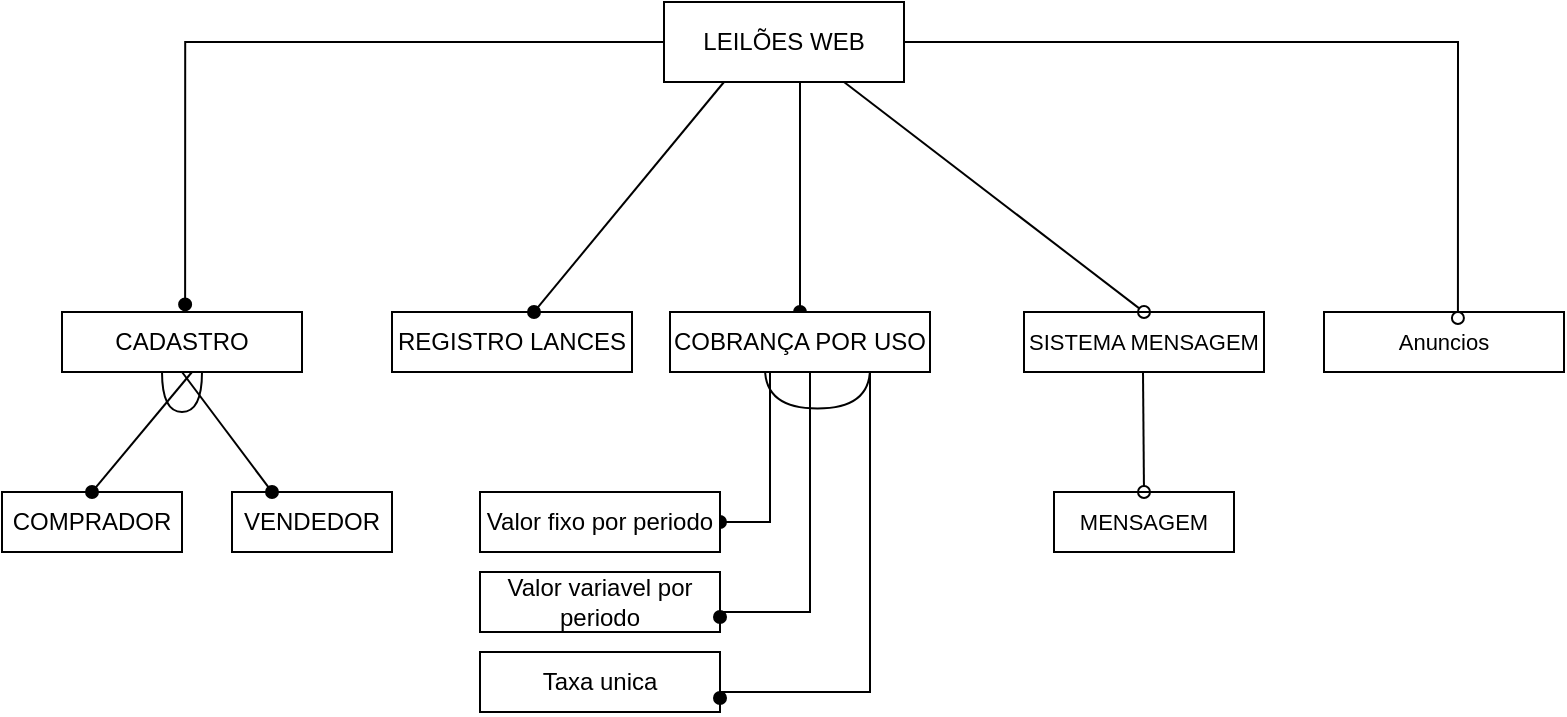 <mxfile version="22.1.4" type="device">
  <diagram name="Página-1" id="uWC9v-ducssEwqi5SsYS">
    <mxGraphModel dx="1035" dy="555" grid="1" gridSize="10" guides="1" tooltips="1" connect="1" arrows="1" fold="1" page="1" pageScale="1" pageWidth="827" pageHeight="1169" math="0" shadow="0">
      <root>
        <mxCell id="0" />
        <mxCell id="1" parent="0" />
        <mxCell id="D8uAMDQyfGPtoSX972Os-81" value="" style="shape=or;whiteSpace=wrap;html=1;rotation=90;" vertex="1" parent="1">
          <mxGeometry x="496.75" y="752" width="20" height="52.5" as="geometry" />
        </mxCell>
        <mxCell id="D8uAMDQyfGPtoSX972Os-54" value="" style="shape=or;whiteSpace=wrap;html=1;rotation=90;" vertex="1" parent="1">
          <mxGeometry x="179" y="770" width="20" height="20" as="geometry" />
        </mxCell>
        <mxCell id="D8uAMDQyfGPtoSX972Os-43" style="edgeStyle=orthogonalEdgeStyle;rounded=0;orthogonalLoop=1;jettySize=auto;html=1;endArrow=oval;endFill=1;entryX=0.513;entryY=-0.127;entryDx=0;entryDy=0;entryPerimeter=0;" edge="1" parent="1" source="D8uAMDQyfGPtoSX972Os-38" target="D8uAMDQyfGPtoSX972Os-39">
          <mxGeometry relative="1" as="geometry">
            <mxPoint x="338" y="620" as="sourcePoint" />
            <mxPoint x="120" y="730" as="targetPoint" />
            <Array as="points">
              <mxPoint x="190" y="605" />
            </Array>
          </mxGeometry>
        </mxCell>
        <mxCell id="D8uAMDQyfGPtoSX972Os-63" style="edgeStyle=orthogonalEdgeStyle;rounded=0;orthogonalLoop=1;jettySize=auto;html=1;exitX=0.75;exitY=1;exitDx=0;exitDy=0;entryX=0.5;entryY=0;entryDx=0;entryDy=0;endArrow=oval;endFill=1;" edge="1" parent="1" target="D8uAMDQyfGPtoSX972Os-41">
          <mxGeometry relative="1" as="geometry">
            <mxPoint x="493" y="625" as="sourcePoint" />
            <Array as="points">
              <mxPoint x="498" y="625" />
            </Array>
          </mxGeometry>
        </mxCell>
        <mxCell id="D8uAMDQyfGPtoSX972Os-38" value="LEILÕES WEB" style="rounded=0;whiteSpace=wrap;html=1;" vertex="1" parent="1">
          <mxGeometry x="430" y="585" width="120" height="40" as="geometry" />
        </mxCell>
        <mxCell id="D8uAMDQyfGPtoSX972Os-39" value="CADASTRO" style="rounded=0;whiteSpace=wrap;html=1;" vertex="1" parent="1">
          <mxGeometry x="129" y="740" width="120" height="30" as="geometry" />
        </mxCell>
        <mxCell id="D8uAMDQyfGPtoSX972Os-69" style="edgeStyle=orthogonalEdgeStyle;rounded=0;orthogonalLoop=1;jettySize=auto;html=1;exitX=0.4;exitY=1;exitDx=0;exitDy=0;entryX=1;entryY=0.5;entryDx=0;entryDy=0;endArrow=oval;endFill=1;exitPerimeter=0;" edge="1" parent="1" source="D8uAMDQyfGPtoSX972Os-41" target="D8uAMDQyfGPtoSX972Os-68">
          <mxGeometry relative="1" as="geometry">
            <mxPoint x="483" y="781.26" as="sourcePoint" />
            <Array as="points">
              <mxPoint x="483" y="770" />
              <mxPoint x="483" y="845" />
            </Array>
          </mxGeometry>
        </mxCell>
        <mxCell id="D8uAMDQyfGPtoSX972Os-41" value="COBRANÇA POR USO" style="rounded=0;whiteSpace=wrap;html=1;" vertex="1" parent="1">
          <mxGeometry x="433" y="740" width="130" height="30" as="geometry" />
        </mxCell>
        <mxCell id="D8uAMDQyfGPtoSX972Os-42" value="REGISTRO LANCES" style="rounded=0;whiteSpace=wrap;html=1;" vertex="1" parent="1">
          <mxGeometry x="294" y="740" width="120" height="30" as="geometry" />
        </mxCell>
        <mxCell id="D8uAMDQyfGPtoSX972Os-44" value="COMPRADOR" style="rounded=0;whiteSpace=wrap;html=1;" vertex="1" parent="1">
          <mxGeometry x="99" y="830" width="90" height="30" as="geometry" />
        </mxCell>
        <mxCell id="D8uAMDQyfGPtoSX972Os-45" value="VENDEDOR" style="rounded=0;whiteSpace=wrap;html=1;" vertex="1" parent="1">
          <mxGeometry x="214" y="830" width="80" height="30" as="geometry" />
        </mxCell>
        <mxCell id="D8uAMDQyfGPtoSX972Os-52" value="" style="endArrow=oval;html=1;rounded=0;endFill=1;" edge="1" parent="1">
          <mxGeometry width="50" height="50" relative="1" as="geometry">
            <mxPoint x="194" y="770" as="sourcePoint" />
            <mxPoint x="144" y="830" as="targetPoint" />
          </mxGeometry>
        </mxCell>
        <mxCell id="D8uAMDQyfGPtoSX972Os-53" value="" style="endArrow=oval;html=1;rounded=0;endFill=1;exitX=0.5;exitY=1;exitDx=0;exitDy=0;" edge="1" parent="1" source="D8uAMDQyfGPtoSX972Os-39">
          <mxGeometry width="50" height="50" relative="1" as="geometry">
            <mxPoint x="194" y="770" as="sourcePoint" />
            <mxPoint x="234" y="830" as="targetPoint" />
          </mxGeometry>
        </mxCell>
        <mxCell id="D8uAMDQyfGPtoSX972Os-55" value="" style="endArrow=oval;html=1;rounded=0;endFill=1;" edge="1" parent="1" target="D8uAMDQyfGPtoSX972Os-54">
          <mxGeometry width="50" height="50" relative="1" as="geometry">
            <mxPoint x="194" y="770" as="sourcePoint" />
            <mxPoint x="234" y="830" as="targetPoint" />
          </mxGeometry>
        </mxCell>
        <mxCell id="D8uAMDQyfGPtoSX972Os-64" value="&lt;font style=&quot;font-size: 11px;&quot;&gt;SISTEMA MENSAGEM&lt;/font&gt;" style="rounded=0;whiteSpace=wrap;html=1;" vertex="1" parent="1">
          <mxGeometry x="610" y="740" width="120" height="30" as="geometry" />
        </mxCell>
        <mxCell id="D8uAMDQyfGPtoSX972Os-65" value="&lt;font style=&quot;font-size: 11px;&quot;&gt;MENSAGEM&lt;/font&gt;" style="rounded=0;whiteSpace=wrap;html=1;" vertex="1" parent="1">
          <mxGeometry x="625" y="830" width="90" height="30" as="geometry" />
        </mxCell>
        <mxCell id="D8uAMDQyfGPtoSX972Os-66" value="" style="endArrow=oval;html=1;rounded=0;endFill=0;entryX=0.5;entryY=0;entryDx=0;entryDy=0;" edge="1" parent="1" target="D8uAMDQyfGPtoSX972Os-65">
          <mxGeometry width="50" height="50" relative="1" as="geometry">
            <mxPoint x="669.5" y="770" as="sourcePoint" />
            <mxPoint x="670" y="820" as="targetPoint" />
          </mxGeometry>
        </mxCell>
        <mxCell id="D8uAMDQyfGPtoSX972Os-67" value="" style="endArrow=oval;html=1;rounded=0;endFill=0;entryX=0.5;entryY=0;entryDx=0;entryDy=0;exitX=0.75;exitY=1;exitDx=0;exitDy=0;" edge="1" parent="1" target="D8uAMDQyfGPtoSX972Os-64" source="D8uAMDQyfGPtoSX972Os-38">
          <mxGeometry width="50" height="50" relative="1" as="geometry">
            <mxPoint x="670" y="660" as="sourcePoint" />
            <mxPoint x="681.5" y="720" as="targetPoint" />
            <Array as="points" />
          </mxGeometry>
        </mxCell>
        <mxCell id="D8uAMDQyfGPtoSX972Os-68" value="Valor fixo por periodo" style="rounded=0;whiteSpace=wrap;html=1;" vertex="1" parent="1">
          <mxGeometry x="338" y="830" width="120" height="30" as="geometry" />
        </mxCell>
        <mxCell id="D8uAMDQyfGPtoSX972Os-70" value="&lt;font style=&quot;font-size: 11px;&quot;&gt;Anuncios&lt;/font&gt;" style="rounded=0;whiteSpace=wrap;html=1;" vertex="1" parent="1">
          <mxGeometry x="760" y="740" width="120" height="30" as="geometry" />
        </mxCell>
        <mxCell id="D8uAMDQyfGPtoSX972Os-71" style="edgeStyle=orthogonalEdgeStyle;rounded=0;orthogonalLoop=1;jettySize=auto;html=1;exitX=1;exitY=0.5;exitDx=0;exitDy=0;entryX=0.558;entryY=0.1;entryDx=0;entryDy=0;entryPerimeter=0;endArrow=oval;endFill=0;" edge="1" parent="1" source="D8uAMDQyfGPtoSX972Os-38" target="D8uAMDQyfGPtoSX972Os-70">
          <mxGeometry relative="1" as="geometry" />
        </mxCell>
        <mxCell id="D8uAMDQyfGPtoSX972Os-73" value="Valor variavel por periodo" style="rounded=0;whiteSpace=wrap;html=1;" vertex="1" parent="1">
          <mxGeometry x="338" y="870" width="120" height="30" as="geometry" />
        </mxCell>
        <mxCell id="D8uAMDQyfGPtoSX972Os-74" value="Taxa unica" style="rounded=0;whiteSpace=wrap;html=1;" vertex="1" parent="1">
          <mxGeometry x="338" y="910" width="120" height="30" as="geometry" />
        </mxCell>
        <mxCell id="D8uAMDQyfGPtoSX972Os-75" style="edgeStyle=orthogonalEdgeStyle;rounded=0;orthogonalLoop=1;jettySize=auto;html=1;exitX=0.25;exitY=1;exitDx=0;exitDy=0;entryX=1;entryY=0.75;entryDx=0;entryDy=0;endArrow=oval;endFill=1;" edge="1" parent="1" target="D8uAMDQyfGPtoSX972Os-73">
          <mxGeometry relative="1" as="geometry">
            <mxPoint x="502" y="770" as="sourcePoint" />
            <mxPoint x="494" y="845" as="targetPoint" />
            <Array as="points">
              <mxPoint x="503" y="770" />
              <mxPoint x="503" y="890" />
              <mxPoint x="458" y="890" />
            </Array>
          </mxGeometry>
        </mxCell>
        <mxCell id="D8uAMDQyfGPtoSX972Os-76" style="edgeStyle=orthogonalEdgeStyle;rounded=0;orthogonalLoop=1;jettySize=auto;html=1;entryX=1;entryY=0.75;entryDx=0;entryDy=0;endArrow=oval;endFill=1;" edge="1" parent="1">
          <mxGeometry relative="1" as="geometry">
            <mxPoint x="513" y="770" as="sourcePoint" />
            <mxPoint x="458" y="933" as="targetPoint" />
            <Array as="points">
              <mxPoint x="533" y="770" />
              <mxPoint x="533" y="930" />
              <mxPoint x="458" y="930" />
            </Array>
          </mxGeometry>
        </mxCell>
        <mxCell id="D8uAMDQyfGPtoSX972Os-83" value="" style="endArrow=oval;html=1;rounded=0;endFill=1;entryX=0.5;entryY=0;entryDx=0;entryDy=0;exitX=0.25;exitY=1;exitDx=0;exitDy=0;" edge="1" parent="1" source="D8uAMDQyfGPtoSX972Os-38">
          <mxGeometry width="50" height="50" relative="1" as="geometry">
            <mxPoint x="215" y="625" as="sourcePoint" />
            <mxPoint x="365" y="740" as="targetPoint" />
            <Array as="points" />
          </mxGeometry>
        </mxCell>
      </root>
    </mxGraphModel>
  </diagram>
</mxfile>
